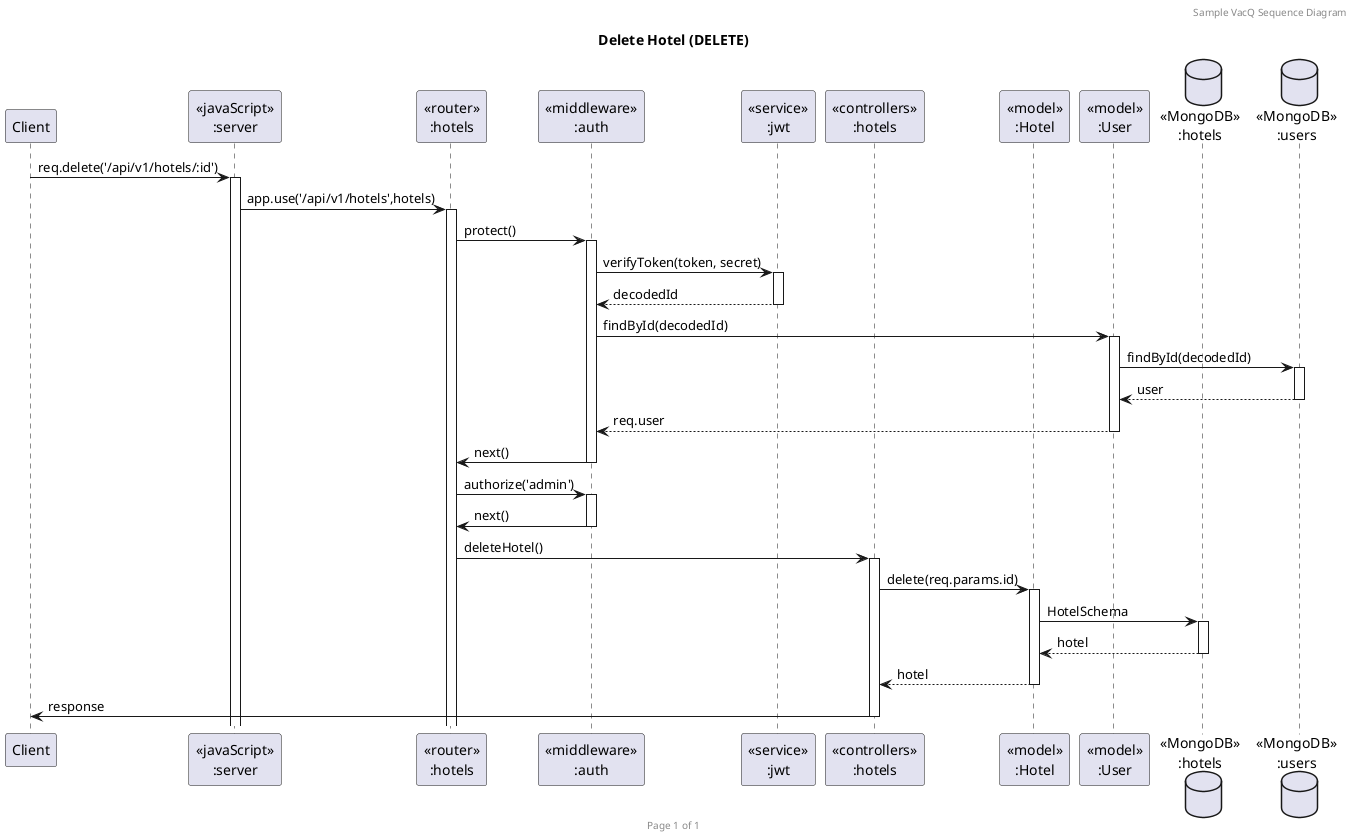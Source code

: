 @startuml Delete Hotel (DELETE)

header Sample VacQ Sequence Diagram
footer Page %page% of %lastpage%
title "Delete Hotel (DELETE)"

participant "Client" as client
participant "<<javaScript>>\n:server" as server
participant "<<router>>\n:hotels" as routerHotels
participant "<<middleware>>\n:auth" as authMiddleware
participant "<<service>>\n:jwt" as jwtService
participant "<<controllers>>\n:hotels" as controllersHotels
participant "<<model>>\n:Hotel" as modelHotel
participant "<<model>>\n:User" as modelUser
database "<<MongoDB>>\n:hotels" as HotelsDatabase
database "<<MongoDB>>\n:users" as UsersDatabase

client->server ++:req.delete('/api/v1/hotels/:id')
server->routerHotels ++:app.use('/api/v1/hotels',hotels)

routerHotels -> authMiddleware ++:protect()
authMiddleware -> jwtService ++:verifyToken(token, secret)
authMiddleware <-- jwtService --: decodedId

authMiddleware -> modelUser ++: findById(decodedId)
modelUser -> UsersDatabase ++: findById(decodedId)
modelUser <-- UsersDatabase --: user
authMiddleware <-- modelUser --: req.user
authMiddleware -> routerHotels --: next()
routerHotels -> authMiddleware ++: authorize('admin')
authMiddleware -> routerHotels --: next()

routerHotels -> controllersHotels ++:deleteHotel()
controllersHotels->modelHotel ++:delete(req.params.id)
modelHotel ->HotelsDatabase ++: HotelSchema
HotelsDatabase --> modelHotel --: hotel
controllersHotels <-- modelHotel --:hotel
controllersHotels->client --:response

@enduml
